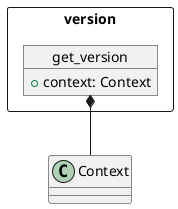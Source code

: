 @startuml
package version <<Rectangle>> {

    object get_version {
        +context: Context
    }
}

get_version *-- Context
@enduml
